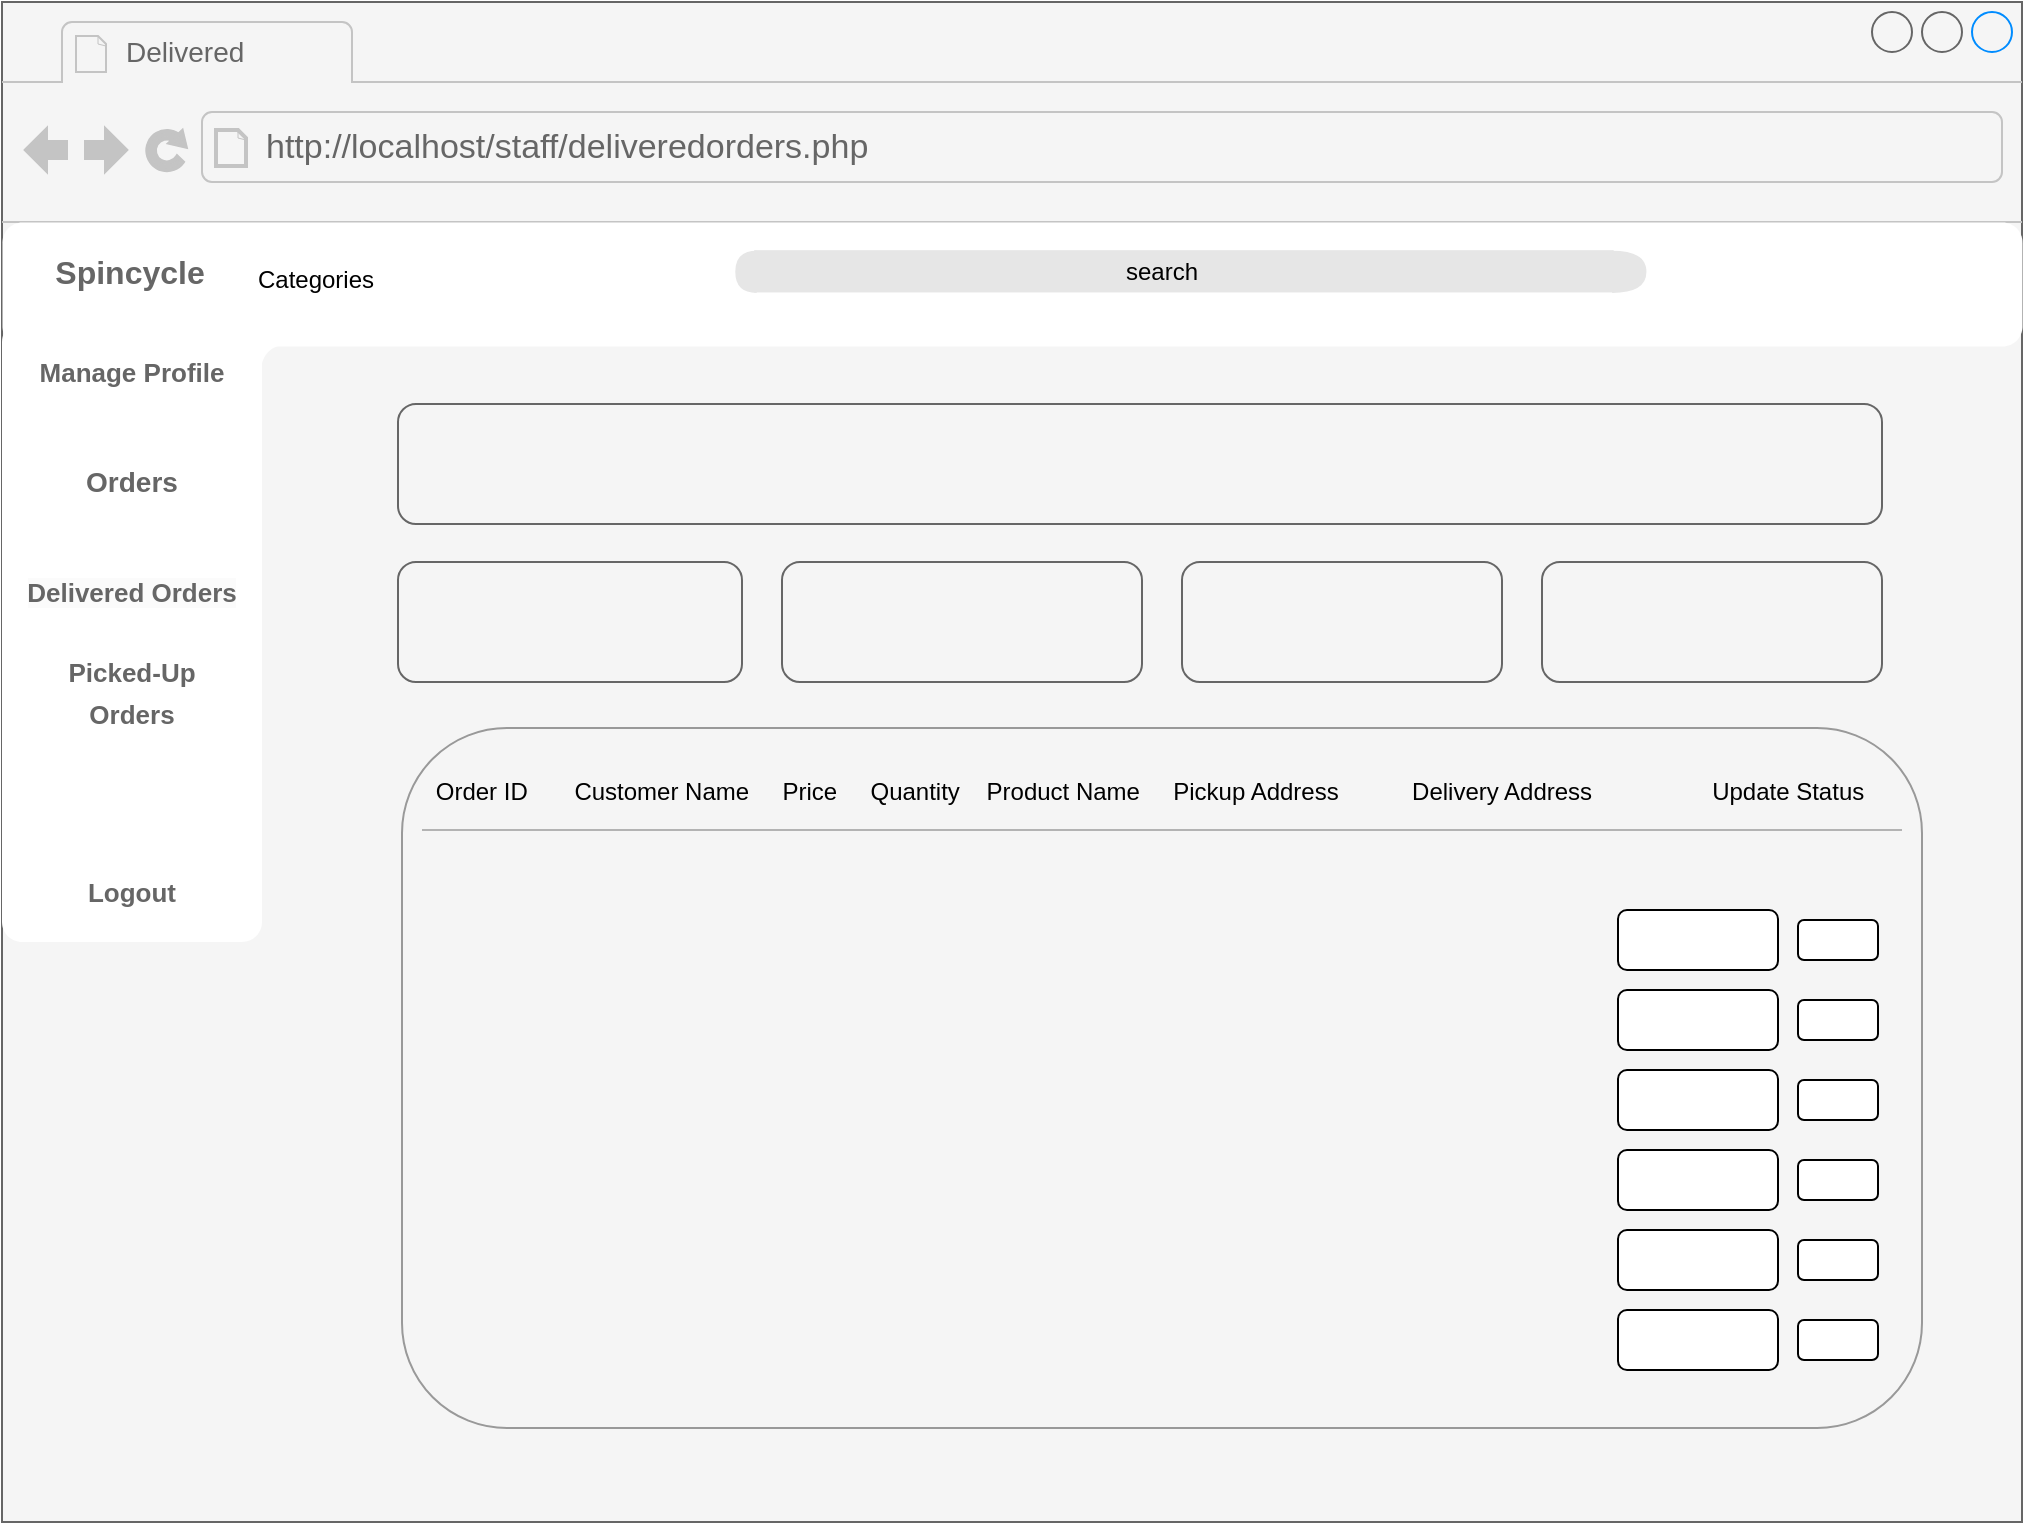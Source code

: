 <mxfile version="24.7.17">
  <diagram name="Page-1" id="lcxDYItrpUZwwGZDiOKl">
    <mxGraphModel dx="724" dy="360" grid="1" gridSize="10" guides="1" tooltips="1" connect="1" arrows="1" fold="1" page="1" pageScale="1" pageWidth="1200" pageHeight="1600" math="0" shadow="0">
      <root>
        <mxCell id="0" />
        <mxCell id="1" parent="0" />
        <mxCell id="XftjJ_hVDuX7Q3CUeh2v-1" value="" style="strokeWidth=1;shadow=0;dashed=0;align=center;html=1;shape=mxgraph.mockup.containers.browserWindow;rSize=0;strokeColor2=#008cff;strokeColor3=#c4c4c4;mainText=,;recursiveResize=0;movable=1;resizable=1;rotatable=1;deletable=1;editable=1;locked=0;connectable=1;labelBorderColor=default;fillColor=#f5f5f5;fontColor=#333333;strokeColor=#666666;" parent="1" vertex="1">
          <mxGeometry x="130" y="190" width="1010" height="760" as="geometry" />
        </mxCell>
        <mxCell id="XftjJ_hVDuX7Q3CUeh2v-2" value="Delivered" style="strokeWidth=1;shadow=0;dashed=0;align=center;html=1;shape=mxgraph.mockup.containers.anchor;fontSize=14;fontColor=#666666;align=left;whiteSpace=wrap;movable=1;resizable=1;rotatable=1;deletable=1;editable=1;locked=0;connectable=1;" parent="XftjJ_hVDuX7Q3CUeh2v-1" vertex="1">
          <mxGeometry x="60" y="12" width="130" height="26" as="geometry" />
        </mxCell>
        <object label="http://localhost/staff/deliveredorders.php" link="http://localhost/staff/deliveredorders.php" id="XftjJ_hVDuX7Q3CUeh2v-3">
          <mxCell style="strokeWidth=1;shadow=0;dashed=0;align=center;html=1;shape=mxgraph.mockup.containers.anchor;rSize=0;fontSize=17;fontColor=#666666;align=left;" parent="XftjJ_hVDuX7Q3CUeh2v-1" vertex="1">
            <mxGeometry x="130" y="60" width="250" height="26" as="geometry" />
          </mxCell>
        </object>
        <mxCell id="XftjJ_hVDuX7Q3CUeh2v-27" value="" style="strokeWidth=0;shadow=0;dashed=0;align=center;html=1;shape=mxgraph.mockup.buttons.multiButton;mainText=;subText=;fillColor=#FFFFFF;fontColor=#B3B3B3;strokeColor=none;" parent="XftjJ_hVDuX7Q3CUeh2v-1" vertex="1">
          <mxGeometry y="110" width="1010" height="62" as="geometry" />
        </mxCell>
        <mxCell id="XftjJ_hVDuX7Q3CUeh2v-28" value="" style="strokeWidth=1;shadow=0;dashed=0;align=center;html=1;shape=mxgraph.mockup.anchor;fontSize=16;fontColor=#ffffff;fontStyle=1;whiteSpace=wrap;" parent="XftjJ_hVDuX7Q3CUeh2v-27" vertex="1">
          <mxGeometry y="5.636" width="1010.0" height="14.091" as="geometry" />
        </mxCell>
        <mxCell id="XftjJ_hVDuX7Q3CUeh2v-29" value="" style="strokeWidth=1;shadow=0;dashed=0;align=center;html=1;shape=mxgraph.mockup.anchor;fontSize=12;fontColor=#ffffff;fontStyle=1;whiteSpace=wrap;" parent="XftjJ_hVDuX7Q3CUeh2v-27" vertex="1">
          <mxGeometry y="21.136" width="1010.0" height="7.045" as="geometry" />
        </mxCell>
        <mxCell id="vTgFCR5DnPGkfmb_Sr8T-23" value="" style="shape=or;whiteSpace=wrap;html=1;rotation=-180;strokeWidth=0;fillColor=#E6E6E6;strokeColor=none;" parent="XftjJ_hVDuX7Q3CUeh2v-27" vertex="1">
          <mxGeometry x="366.394" y="14.091" width="10.745" height="21.136" as="geometry" />
        </mxCell>
        <mxCell id="vTgFCR5DnPGkfmb_Sr8T-24" value="" style="shape=or;whiteSpace=wrap;html=1;rotation=0;strokeWidth=0;fillColor=#E6E6E6;strokeColor=none;" parent="XftjJ_hVDuX7Q3CUeh2v-27" vertex="1">
          <mxGeometry x="804.777" y="14.091" width="17.191" height="21.136" as="geometry" />
        </mxCell>
        <mxCell id="vTgFCR5DnPGkfmb_Sr8T-25" value="" style="rounded=0;whiteSpace=wrap;html=1;fillColor=#E6E6E6;strokeColor=none;" parent="XftjJ_hVDuX7Q3CUeh2v-27" vertex="1">
          <mxGeometry x="376.064" y="14.091" width="429.787" height="21.136" as="geometry" />
        </mxCell>
        <mxCell id="vTgFCR5DnPGkfmb_Sr8T-26" value="" style="verticalLabelPosition=bottom;verticalAlign=top;html=1;shape=mxgraph.basic.plaque;dx=6;whiteSpace=wrap;strokeWidth=0;strokeColor=none;" parent="XftjJ_hVDuX7Q3CUeh2v-27" vertex="1">
          <mxGeometry x="34.053" y="5.509" width="107.447" height="67.636" as="geometry" />
        </mxCell>
        <mxCell id="BXlaBN0gWophI4HWio3E-2" value="Categories" style="text;html=1;align=center;verticalAlign=middle;whiteSpace=wrap;rounded=0;" parent="XftjJ_hVDuX7Q3CUeh2v-27" vertex="1">
          <mxGeometry x="127" y="14.09" width="60" height="30" as="geometry" />
        </mxCell>
        <mxCell id="Whl9klxvdfDwH0w_Of_d-1" value="search" style="text;html=1;align=center;verticalAlign=middle;whiteSpace=wrap;rounded=0;" vertex="1" parent="XftjJ_hVDuX7Q3CUeh2v-27">
          <mxGeometry x="550" y="9.66" width="60" height="30" as="geometry" />
        </mxCell>
        <mxCell id="vTgFCR5DnPGkfmb_Sr8T-14" value="" style="rounded=1;whiteSpace=wrap;html=1;fillColor=#f5f5f5;fontColor=#333333;strokeColor=#666666;" parent="XftjJ_hVDuX7Q3CUeh2v-1" vertex="1">
          <mxGeometry x="198" y="280" width="172" height="60" as="geometry" />
        </mxCell>
        <mxCell id="vTgFCR5DnPGkfmb_Sr8T-15" value="" style="rounded=1;whiteSpace=wrap;html=1;fillColor=#f5f5f5;fontColor=#333333;strokeColor=#666666;" parent="XftjJ_hVDuX7Q3CUeh2v-1" vertex="1">
          <mxGeometry x="390" y="280" width="180" height="60" as="geometry" />
        </mxCell>
        <mxCell id="vTgFCR5DnPGkfmb_Sr8T-18" value="" style="rounded=1;whiteSpace=wrap;html=1;fillColor=#f5f5f5;fontColor=#333333;strokeColor=#666666;" parent="XftjJ_hVDuX7Q3CUeh2v-1" vertex="1">
          <mxGeometry x="590" y="280" width="160" height="60" as="geometry" />
        </mxCell>
        <mxCell id="vTgFCR5DnPGkfmb_Sr8T-20" value="" style="rounded=1;whiteSpace=wrap;html=1;fillColor=#f5f5f5;fontColor=#333333;strokeColor=#666666;" parent="XftjJ_hVDuX7Q3CUeh2v-1" vertex="1">
          <mxGeometry x="770" y="280" width="170" height="60" as="geometry" />
        </mxCell>
        <mxCell id="vTgFCR5DnPGkfmb_Sr8T-21" value="" style="rounded=1;whiteSpace=wrap;html=1;fillColor=#f5f5f5;fontColor=#333333;strokeColor=#666666;" parent="XftjJ_hVDuX7Q3CUeh2v-1" vertex="1">
          <mxGeometry x="198" y="201" width="742" height="60" as="geometry" />
        </mxCell>
        <mxCell id="XftjJ_hVDuX7Q3CUeh2v-15" value="" style="swimlane;shape=mxgraph.bootstrap.anchor;strokeColor=#999999;fillColor=#FFFFFF;fontColor=#666666;fontStyle=0;childLayout=stackLayout;horizontal=1;startSize=0;horizontalStack=0;resizeParent=1;resizeParentMax=0;resizeLast=0;collapsible=0;marginBottom=0;whiteSpace=wrap;html=1;fontSize=8;" parent="XftjJ_hVDuX7Q3CUeh2v-1" vertex="1">
          <mxGeometry y="160" width="130" height="310" as="geometry" />
        </mxCell>
        <mxCell id="XftjJ_hVDuX7Q3CUeh2v-16" value="&lt;span style=&quot;color: rgb(102, 102, 102); font-size: 13px;&quot;&gt;Manage Profile&lt;/span&gt;" style="text;align=center;verticalAlign=middle;spacingLeft=10;spacingRight=10;overflow=hidden;points=[[0,0.5],[1,0.5]];portConstraint=eastwest;rotatable=0;whiteSpace=wrap;html=1;shape=mxgraph.mockup.topButton;rSize=10;fontSize=13;fontStyle=1;labelBackgroundColor=none;fillColor=#FFFFFF;fontColor=#333333;strokeColor=none;" parent="XftjJ_hVDuX7Q3CUeh2v-15" vertex="1">
          <mxGeometry width="130" height="50" as="geometry" />
        </mxCell>
        <mxCell id="nVX-6uWTKLtBCAr9xuI4-4" value="Orders" style="rounded=0;whiteSpace=wrap;html=1;strokeColor=none;fontColor=#666666;fontSize=14;fontStyle=1;fillColor=#FFFFFF;strokeWidth=1;" parent="XftjJ_hVDuX7Q3CUeh2v-15" vertex="1">
          <mxGeometry y="50" width="130" height="60" as="geometry" />
        </mxCell>
        <mxCell id="XftjJ_hVDuX7Q3CUeh2v-17" value="&#xa;&lt;span style=&quot;color: rgb(102, 102, 102); font-family: Helvetica; font-size: 13px; font-style: normal; font-variant-ligatures: normal; font-variant-caps: normal; font-weight: 700; letter-spacing: normal; orphans: 2; text-align: center; text-indent: 0px; text-transform: none; widows: 2; word-spacing: 0px; -webkit-text-stroke-width: 0px; white-space: normal; background-color: rgb(251, 251, 251); text-decoration-thickness: initial; text-decoration-style: initial; text-decoration-color: initial; float: none; display: inline !important;&quot;&gt;Delivered Orders&lt;/span&gt;&#xa;&#xa;" style="text;align=center;verticalAlign=middle;spacingLeft=10;spacingRight=10;overflow=hidden;points=[[0,0.5],[1,0.5]];portConstraint=eastwest;rotatable=0;whiteSpace=wrap;html=1;rSize=5;fontSize=13;fontStyle=1;rounded=0;fillColor=default;" parent="XftjJ_hVDuX7Q3CUeh2v-15" vertex="1">
          <mxGeometry y="110" width="130" height="50" as="geometry" />
        </mxCell>
        <mxCell id="XftjJ_hVDuX7Q3CUeh2v-18" value="&lt;span style=&quot;font-size: 13px;&quot;&gt;&lt;font color=&quot;#666666&quot;&gt;Picked-Up Orders&lt;/font&gt;&lt;/span&gt;" style="text;align=center;verticalAlign=middle;spacingLeft=10;spacingRight=10;overflow=hidden;points=[[0,0.5],[1,0.5]];portConstraint=eastwest;rotatable=0;whiteSpace=wrap;html=1;rSize=5;fontSize=17;fontStyle=1;rounded=0;fillColor=default;" parent="XftjJ_hVDuX7Q3CUeh2v-15" vertex="1">
          <mxGeometry y="160" width="130" height="50" as="geometry" />
        </mxCell>
        <mxCell id="XftjJ_hVDuX7Q3CUeh2v-26" value="" style="text;align=center;verticalAlign=middle;spacingLeft=10;spacingRight=10;overflow=hidden;points=[[0,0.5],[1,0.5]];portConstraint=eastwest;rotatable=0;whiteSpace=wrap;html=1;rSize=5;fontSize=17;fontStyle=1;fillColor=default;" parent="XftjJ_hVDuX7Q3CUeh2v-15" vertex="1">
          <mxGeometry y="210" width="130" height="50" as="geometry" />
        </mxCell>
        <mxCell id="XftjJ_hVDuX7Q3CUeh2v-19" value="&lt;font color=&quot;#666666&quot;&gt;Logout&lt;/font&gt;" style="text;align=center;verticalAlign=middle;spacingLeft=10;spacingRight=10;overflow=hidden;points=[[0,0.5],[1,0.5]];portConstraint=eastwest;rotatable=0;whiteSpace=wrap;html=1;shape=mxgraph.mockup.bottomButton;rSize=10;fontSize=13;fontStyle=1;fillColor=default;" parent="XftjJ_hVDuX7Q3CUeh2v-15" vertex="1">
          <mxGeometry y="260" width="130" height="50" as="geometry" />
        </mxCell>
        <mxCell id="BXlaBN0gWophI4HWio3E-1" value="" style="rounded=1;whiteSpace=wrap;html=1;fillColor=none;strokeColor=#999999;" parent="1" vertex="1">
          <mxGeometry x="330" y="553" width="760" height="350" as="geometry" />
        </mxCell>
        <mxCell id="BXlaBN0gWophI4HWio3E-3" value="Spincycle" style="text;html=1;align=center;verticalAlign=middle;whiteSpace=wrap;rounded=0;fontColor=#666666;fontStyle=1;fontSize=16;" parent="1" vertex="1">
          <mxGeometry x="164" y="310" width="60" height="30" as="geometry" />
        </mxCell>
        <mxCell id="BXlaBN0gWophI4HWio3E-6" value="" style="endArrow=none;html=1;rounded=0;endSize=2;strokeColor=#B3B3B3;" parent="1" edge="1">
          <mxGeometry width="50" height="50" relative="1" as="geometry">
            <mxPoint x="340" y="604" as="sourcePoint" />
            <mxPoint x="1080" y="604" as="targetPoint" />
          </mxGeometry>
        </mxCell>
        <mxCell id="vTgFCR5DnPGkfmb_Sr8T-1" value="" style="rounded=1;whiteSpace=wrap;html=1;" parent="1" vertex="1">
          <mxGeometry x="938" y="644" width="80" height="30" as="geometry" />
        </mxCell>
        <mxCell id="vTgFCR5DnPGkfmb_Sr8T-2" value="Order ID&amp;nbsp; &amp;nbsp; &amp;nbsp; &amp;nbsp;Customer Name&amp;nbsp; &amp;nbsp; &amp;nbsp;Price&amp;nbsp; &amp;nbsp; &amp;nbsp;Quantity&amp;nbsp; &amp;nbsp; Product Name&amp;nbsp; &amp;nbsp; &amp;nbsp;Pickup Address&amp;nbsp; &amp;nbsp; &amp;nbsp; &amp;nbsp; &amp;nbsp; &amp;nbsp;Delivery Address&amp;nbsp; &amp;nbsp; &amp;nbsp; &amp;nbsp; &amp;nbsp; &amp;nbsp; &amp;nbsp; &amp;nbsp; &amp;nbsp; Update Status" style="text;html=1;align=center;verticalAlign=middle;whiteSpace=wrap;rounded=0;" parent="1" vertex="1">
          <mxGeometry x="344" y="570" width="720" height="30" as="geometry" />
        </mxCell>
        <mxCell id="vTgFCR5DnPGkfmb_Sr8T-3" value="" style="rounded=1;whiteSpace=wrap;html=1;" parent="1" vertex="1">
          <mxGeometry x="938" y="684" width="80" height="30" as="geometry" />
        </mxCell>
        <mxCell id="vTgFCR5DnPGkfmb_Sr8T-4" value="" style="rounded=1;whiteSpace=wrap;html=1;" parent="1" vertex="1">
          <mxGeometry x="938" y="724" width="80" height="30" as="geometry" />
        </mxCell>
        <mxCell id="vTgFCR5DnPGkfmb_Sr8T-5" value="" style="rounded=1;whiteSpace=wrap;html=1;" parent="1" vertex="1">
          <mxGeometry x="938" y="764" width="80" height="30" as="geometry" />
        </mxCell>
        <mxCell id="vTgFCR5DnPGkfmb_Sr8T-6" value="" style="rounded=1;whiteSpace=wrap;html=1;" parent="1" vertex="1">
          <mxGeometry x="938" y="804" width="80" height="30" as="geometry" />
        </mxCell>
        <mxCell id="vTgFCR5DnPGkfmb_Sr8T-7" value="" style="rounded=1;whiteSpace=wrap;html=1;" parent="1" vertex="1">
          <mxGeometry x="938" y="844" width="80" height="30" as="geometry" />
        </mxCell>
        <mxCell id="vTgFCR5DnPGkfmb_Sr8T-8" value="" style="rounded=1;whiteSpace=wrap;html=1;" parent="1" vertex="1">
          <mxGeometry x="1028" y="649" width="40" height="20" as="geometry" />
        </mxCell>
        <mxCell id="vTgFCR5DnPGkfmb_Sr8T-9" value="" style="rounded=1;whiteSpace=wrap;html=1;" parent="1" vertex="1">
          <mxGeometry x="1028" y="689" width="40" height="20" as="geometry" />
        </mxCell>
        <mxCell id="vTgFCR5DnPGkfmb_Sr8T-10" value="" style="rounded=1;whiteSpace=wrap;html=1;" parent="1" vertex="1">
          <mxGeometry x="1028" y="729" width="40" height="20" as="geometry" />
        </mxCell>
        <mxCell id="vTgFCR5DnPGkfmb_Sr8T-11" value="" style="rounded=1;whiteSpace=wrap;html=1;" parent="1" vertex="1">
          <mxGeometry x="1028" y="769" width="40" height="20" as="geometry" />
        </mxCell>
        <mxCell id="vTgFCR5DnPGkfmb_Sr8T-12" value="" style="rounded=1;whiteSpace=wrap;html=1;" parent="1" vertex="1">
          <mxGeometry x="1028" y="809" width="40" height="20" as="geometry" />
        </mxCell>
        <mxCell id="vTgFCR5DnPGkfmb_Sr8T-13" value="" style="rounded=1;whiteSpace=wrap;html=1;" parent="1" vertex="1">
          <mxGeometry x="1028" y="849" width="40" height="20" as="geometry" />
        </mxCell>
      </root>
    </mxGraphModel>
  </diagram>
</mxfile>
